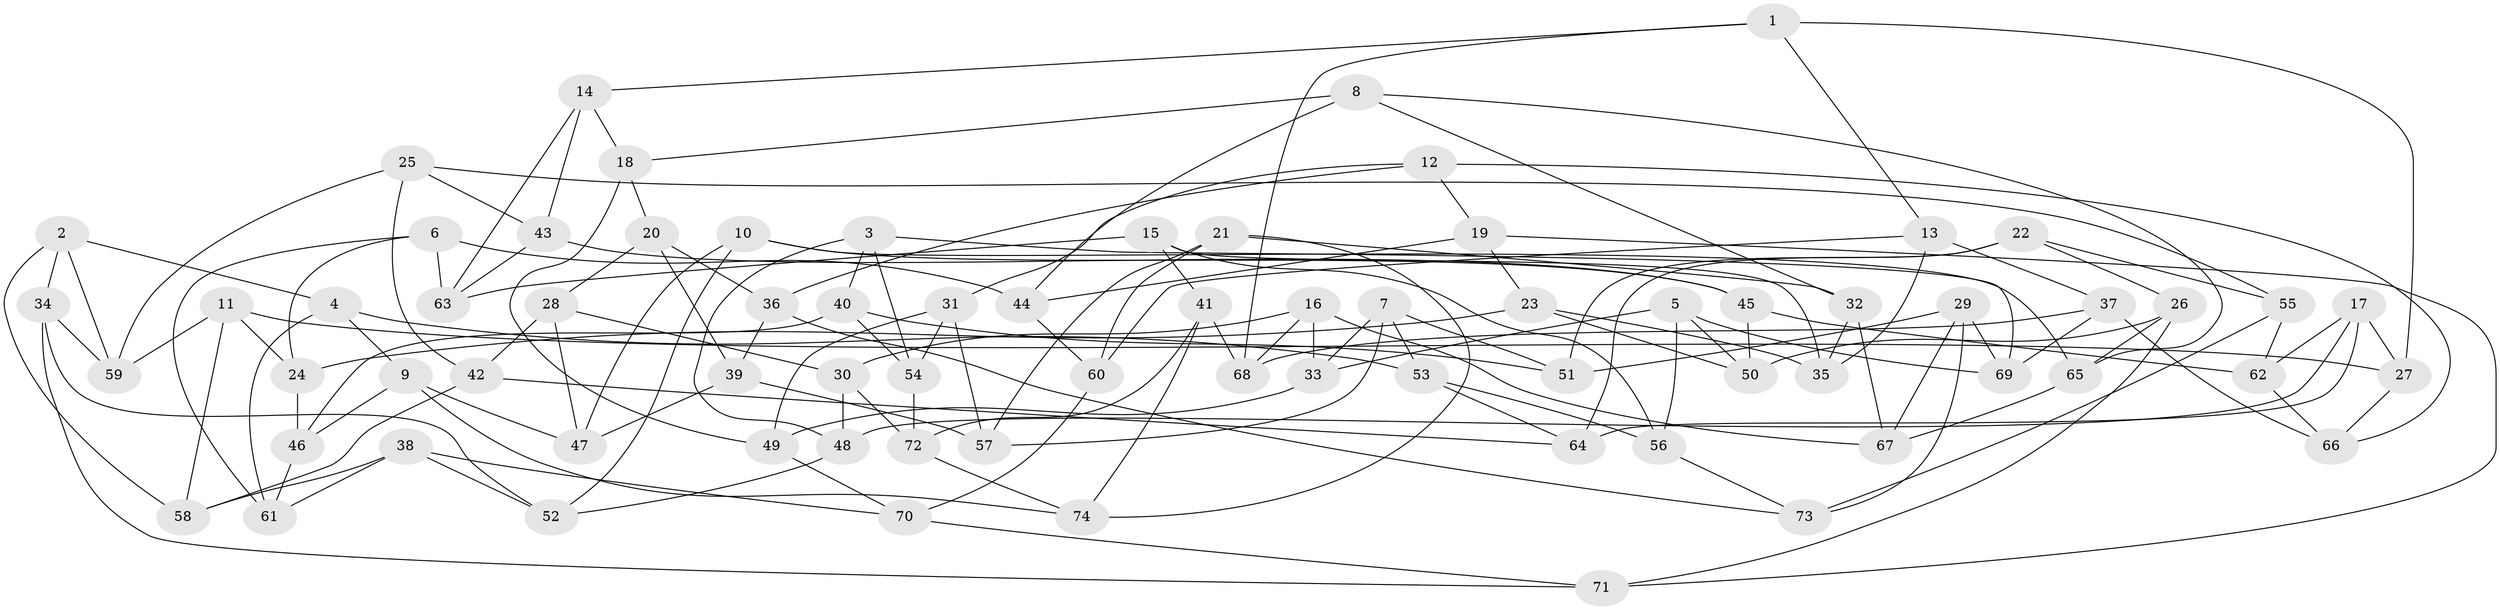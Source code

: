 // Generated by graph-tools (version 1.1) at 2025/02/03/09/25 03:02:54]
// undirected, 74 vertices, 148 edges
graph export_dot {
graph [start="1"]
  node [color=gray90,style=filled];
  1;
  2;
  3;
  4;
  5;
  6;
  7;
  8;
  9;
  10;
  11;
  12;
  13;
  14;
  15;
  16;
  17;
  18;
  19;
  20;
  21;
  22;
  23;
  24;
  25;
  26;
  27;
  28;
  29;
  30;
  31;
  32;
  33;
  34;
  35;
  36;
  37;
  38;
  39;
  40;
  41;
  42;
  43;
  44;
  45;
  46;
  47;
  48;
  49;
  50;
  51;
  52;
  53;
  54;
  55;
  56;
  57;
  58;
  59;
  60;
  61;
  62;
  63;
  64;
  65;
  66;
  67;
  68;
  69;
  70;
  71;
  72;
  73;
  74;
  1 -- 14;
  1 -- 13;
  1 -- 68;
  1 -- 27;
  2 -- 34;
  2 -- 59;
  2 -- 4;
  2 -- 58;
  3 -- 54;
  3 -- 48;
  3 -- 40;
  3 -- 69;
  4 -- 9;
  4 -- 61;
  4 -- 53;
  5 -- 33;
  5 -- 69;
  5 -- 50;
  5 -- 56;
  6 -- 63;
  6 -- 61;
  6 -- 44;
  6 -- 24;
  7 -- 53;
  7 -- 51;
  7 -- 57;
  7 -- 33;
  8 -- 65;
  8 -- 44;
  8 -- 18;
  8 -- 32;
  9 -- 46;
  9 -- 74;
  9 -- 47;
  10 -- 52;
  10 -- 45;
  10 -- 47;
  10 -- 65;
  11 -- 24;
  11 -- 58;
  11 -- 27;
  11 -- 59;
  12 -- 36;
  12 -- 66;
  12 -- 19;
  12 -- 31;
  13 -- 35;
  13 -- 60;
  13 -- 37;
  14 -- 43;
  14 -- 18;
  14 -- 63;
  15 -- 63;
  15 -- 56;
  15 -- 35;
  15 -- 41;
  16 -- 30;
  16 -- 68;
  16 -- 67;
  16 -- 33;
  17 -- 64;
  17 -- 62;
  17 -- 48;
  17 -- 27;
  18 -- 49;
  18 -- 20;
  19 -- 44;
  19 -- 23;
  19 -- 71;
  20 -- 39;
  20 -- 28;
  20 -- 36;
  21 -- 32;
  21 -- 60;
  21 -- 74;
  21 -- 57;
  22 -- 55;
  22 -- 26;
  22 -- 64;
  22 -- 51;
  23 -- 50;
  23 -- 35;
  23 -- 24;
  24 -- 46;
  25 -- 55;
  25 -- 42;
  25 -- 59;
  25 -- 43;
  26 -- 50;
  26 -- 71;
  26 -- 65;
  27 -- 66;
  28 -- 30;
  28 -- 42;
  28 -- 47;
  29 -- 67;
  29 -- 51;
  29 -- 69;
  29 -- 73;
  30 -- 72;
  30 -- 48;
  31 -- 54;
  31 -- 57;
  31 -- 49;
  32 -- 67;
  32 -- 35;
  33 -- 49;
  34 -- 71;
  34 -- 52;
  34 -- 59;
  36 -- 39;
  36 -- 73;
  37 -- 68;
  37 -- 69;
  37 -- 66;
  38 -- 70;
  38 -- 61;
  38 -- 52;
  38 -- 58;
  39 -- 47;
  39 -- 57;
  40 -- 46;
  40 -- 51;
  40 -- 54;
  41 -- 72;
  41 -- 68;
  41 -- 74;
  42 -- 58;
  42 -- 64;
  43 -- 63;
  43 -- 45;
  44 -- 60;
  45 -- 62;
  45 -- 50;
  46 -- 61;
  48 -- 52;
  49 -- 70;
  53 -- 64;
  53 -- 56;
  54 -- 72;
  55 -- 73;
  55 -- 62;
  56 -- 73;
  60 -- 70;
  62 -- 66;
  65 -- 67;
  70 -- 71;
  72 -- 74;
}
